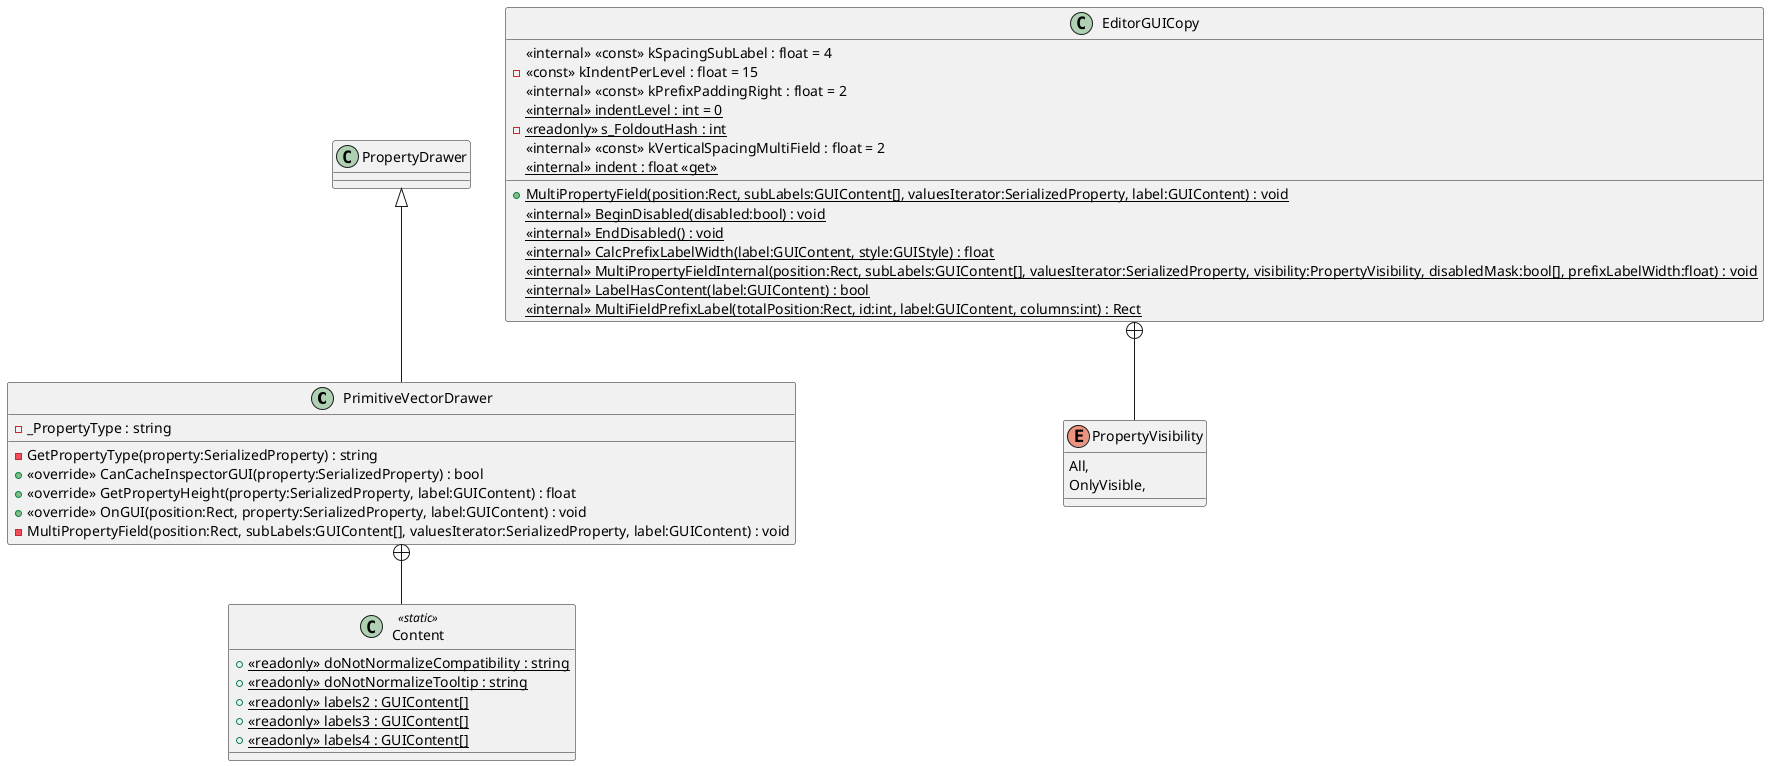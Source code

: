 @startuml
class PrimitiveVectorDrawer {
    - _PropertyType : string
    - GetPropertyType(property:SerializedProperty) : string
    + <<override>> CanCacheInspectorGUI(property:SerializedProperty) : bool
    + <<override>> GetPropertyHeight(property:SerializedProperty, label:GUIContent) : float
    + <<override>> OnGUI(position:Rect, property:SerializedProperty, label:GUIContent) : void
    - MultiPropertyField(position:Rect, subLabels:GUIContent[], valuesIterator:SerializedProperty, label:GUIContent) : void
}
class EditorGUICopy {
    <<internal>> <<const>> kSpacingSubLabel : float = 4
    - <<const>> kIndentPerLevel : float = 15
    <<internal>> <<const>> kPrefixPaddingRight : float = 2
    <<internal>> {static} indentLevel : int = 0
    - {static} <<readonly>> s_FoldoutHash : int
    <<internal>> <<const>> kVerticalSpacingMultiField : float = 2
    + {static} MultiPropertyField(position:Rect, subLabels:GUIContent[], valuesIterator:SerializedProperty, label:GUIContent) : void
    <<internal>> {static} BeginDisabled(disabled:bool) : void
    <<internal>> {static} EndDisabled() : void
    <<internal>> {static} CalcPrefixLabelWidth(label:GUIContent, style:GUIStyle) : float
    <<internal>> {static} MultiPropertyFieldInternal(position:Rect, subLabels:GUIContent[], valuesIterator:SerializedProperty, visibility:PropertyVisibility, disabledMask:bool[], prefixLabelWidth:float) : void
    <<internal>> {static} LabelHasContent(label:GUIContent) : bool
    <<internal>> {static} indent : float <<get>>
    <<internal>> {static} MultiFieldPrefixLabel(totalPosition:Rect, id:int, label:GUIContent, columns:int) : Rect
}
class Content <<static>> {
    + {static} <<readonly>> doNotNormalizeCompatibility : string
    + {static} <<readonly>> doNotNormalizeTooltip : string
    + {static} <<readonly>> labels2 : GUIContent[]
    + {static} <<readonly>> labels3 : GUIContent[]
    + {static} <<readonly>> labels4 : GUIContent[]
}
enum PropertyVisibility {
    All,
    OnlyVisible,
}
PropertyDrawer <|-- PrimitiveVectorDrawer
PrimitiveVectorDrawer +-- Content
EditorGUICopy +-- PropertyVisibility
@enduml
